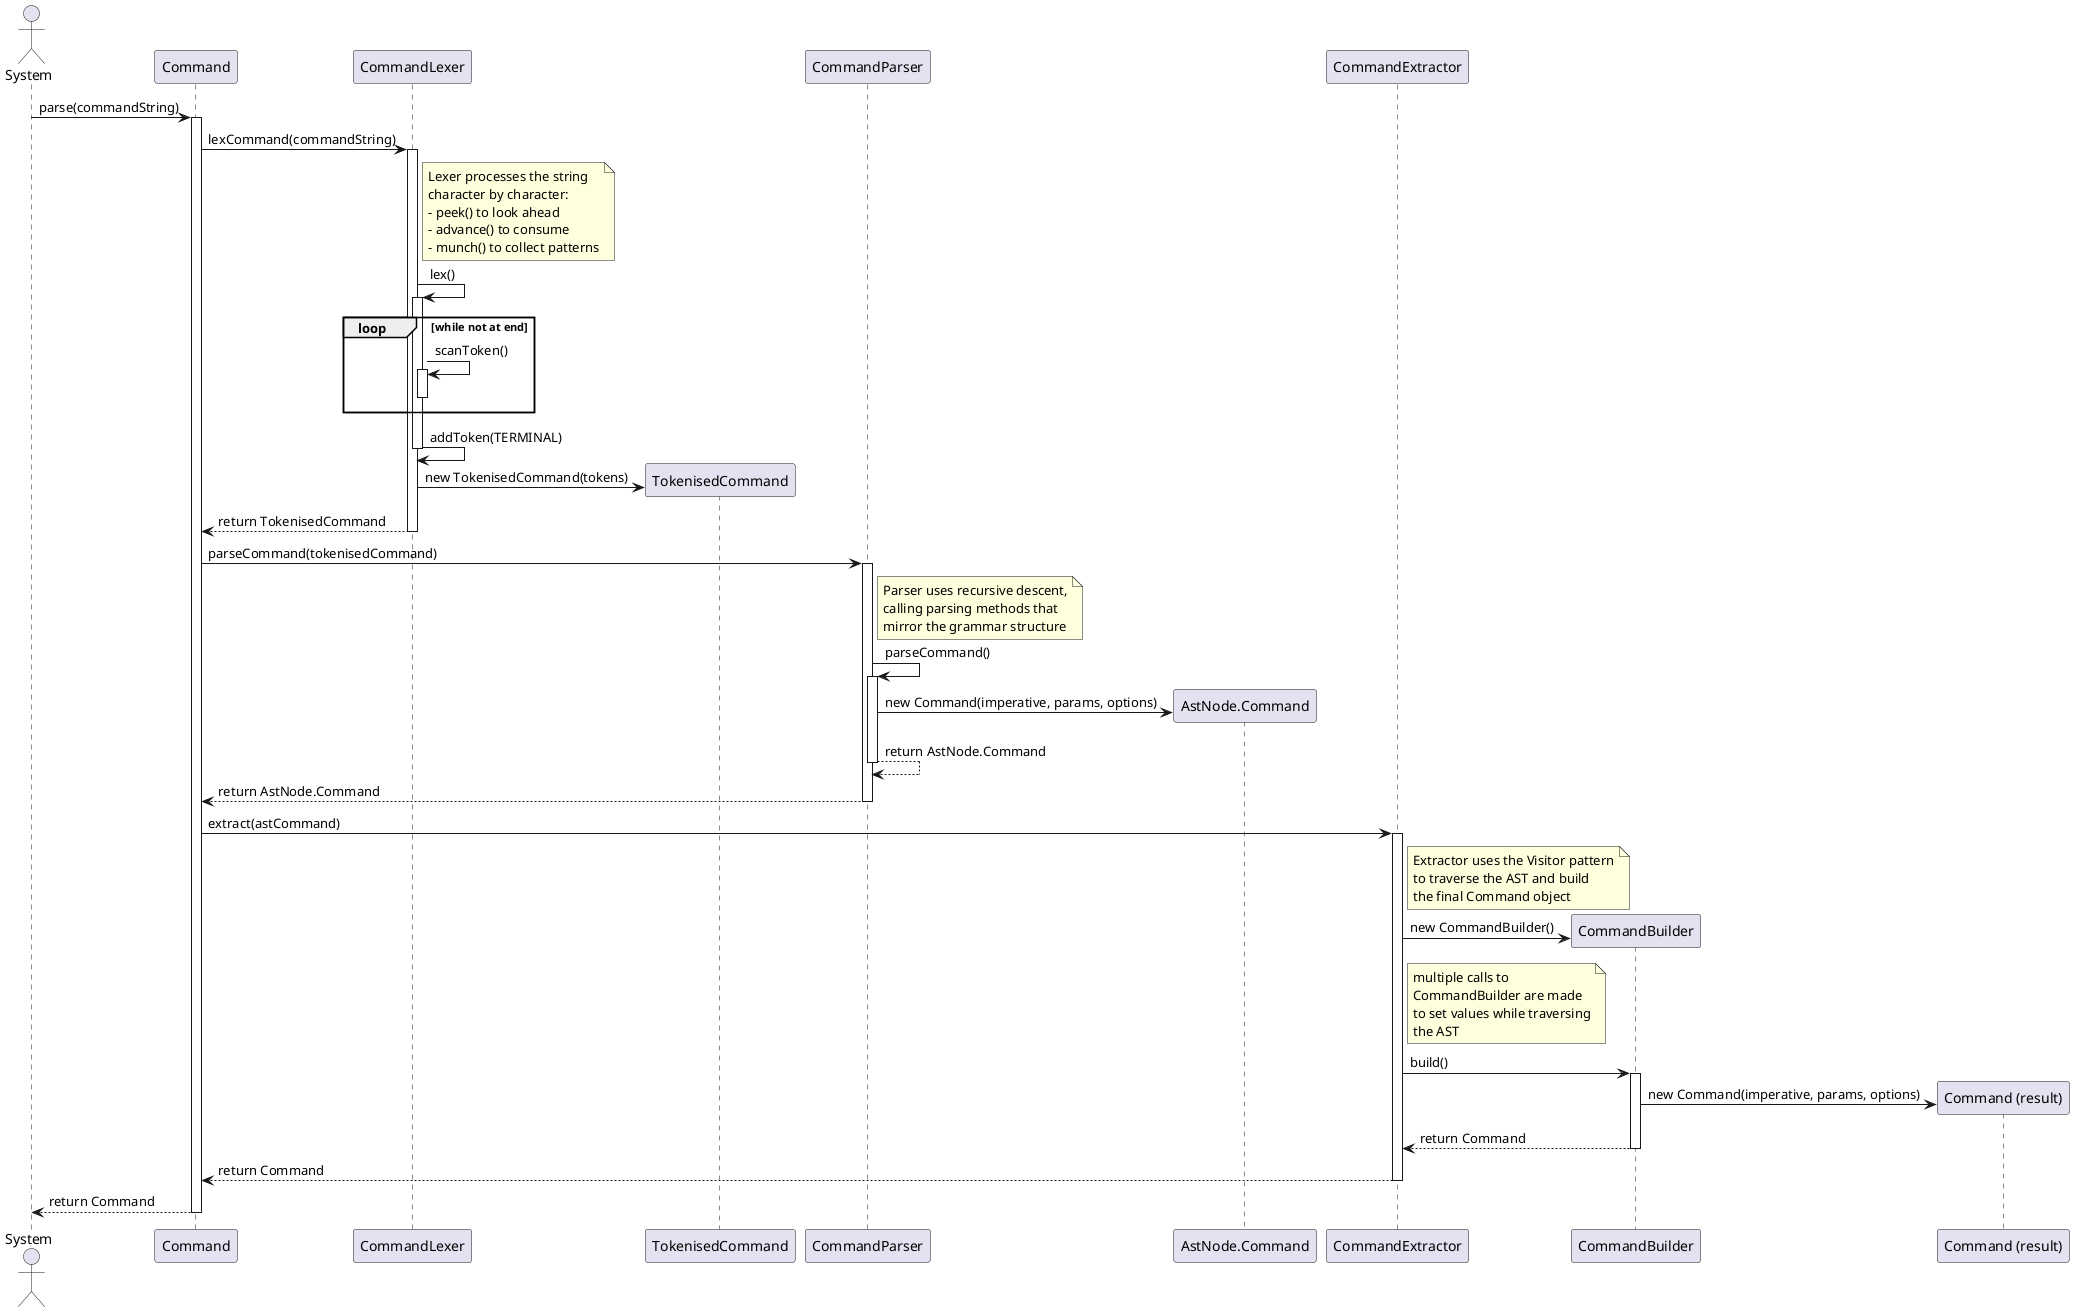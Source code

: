 @startuml
actor System
participant "Command" as Cmd
participant "CommandLexer" as Lexer
participant "TokenisedCommand" as TokCmd
participant "CommandParser" as Parser
participant "AstNode.Command" as AST
participant "CommandExtractor" as Extractor
participant "CommandBuilder" as Builder

System -> Cmd: parse(commandString)
activate Cmd

' Lexing Phase
Cmd -> Lexer: lexCommand(commandString)
activate Lexer

note right of Lexer
  Lexer processes the string
  character by character:
  - peek() to look ahead
  - advance() to consume
  - munch() to collect patterns
end note

Lexer -> Lexer: lex()
activate Lexer

loop while not at end
    Lexer -> Lexer: scanToken()

    activate Lexer

    deactivate Lexer
end

Lexer -> Lexer: addToken(TERMINAL)
deactivate Lexer

create TokCmd
Lexer -> TokCmd: new TokenisedCommand(tokens)
Lexer --> Cmd: return TokenisedCommand
deactivate Lexer

' Parsing Phase
Cmd -> Parser: parseCommand(tokenisedCommand)
activate Parser

note right of Parser
  Parser uses recursive descent,
  calling parsing methods that
  mirror the grammar structure
end note

Parser -> Parser: parseCommand()
activate Parser

create AST
Parser -> AST: new Command(imperative, params, options)

Parser --> Parser: return AstNode.Command
deactivate Parser

Parser --> Cmd: return AstNode.Command
deactivate Parser

' Extraction Phase
Cmd -> Extractor: extract(astCommand)
activate Extractor

note right of Extractor
  Extractor uses the Visitor pattern
  to traverse the AST and build
  the final Command object
end note

create Builder
Extractor -> Builder: new CommandBuilder()

note right of Extractor
    multiple calls to
    CommandBuilder are made
    to set values while traversing
    the AST
end note

deactivate AST

Extractor -> Builder: build()
activate Builder
create "Command (result)" as Result
Builder -> Result: new Command(imperative, params, options)
Builder --> Extractor: return Command
deactivate Builder

Extractor --> Cmd: return Command
deactivate Extractor

Cmd --> System: return Command
deactivate Cmd

@enduml
